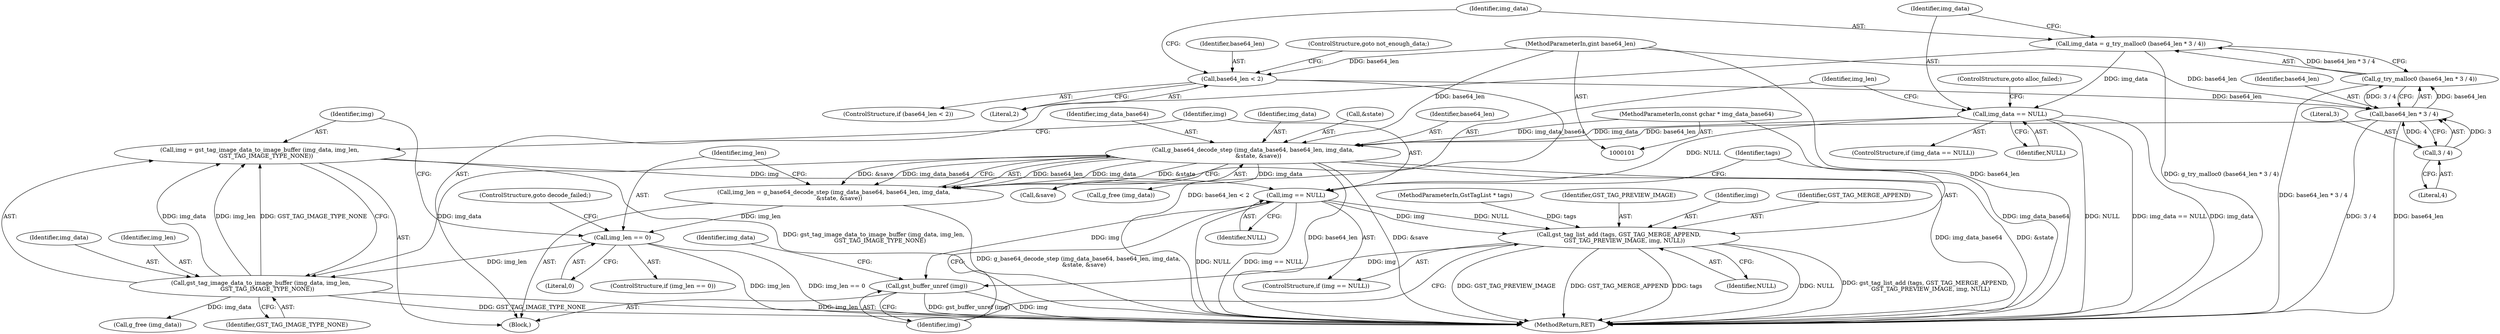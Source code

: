 digraph "0_gstreamer_566583e87147f774e7fc4c78b5f7e61d427e40a9@pointer" {
"1000150" [label="(Call,img = gst_tag_image_data_to_image_buffer (img_data, img_len,\n       GST_TAG_IMAGE_TYPE_NONE))"];
"1000152" [label="(Call,gst_tag_image_data_to_image_buffer (img_data, img_len,\n       GST_TAG_IMAGE_TYPE_NONE))"];
"1000137" [label="(Call,g_base64_decode_step (img_data_base64, base64_len, img_data,\n      &state, &save))"];
"1000103" [label="(MethodParameterIn,const gchar * img_data_base64)"];
"1000125" [label="(Call,base64_len * 3 / 4)"];
"1000118" [label="(Call,base64_len < 2)"];
"1000104" [label="(MethodParameterIn,gint base64_len)"];
"1000127" [label="(Call,3 / 4)"];
"1000131" [label="(Call,img_data == NULL)"];
"1000122" [label="(Call,img_data = g_try_malloc0 (base64_len * 3 / 4))"];
"1000124" [label="(Call,g_try_malloc0 (base64_len * 3 / 4))"];
"1000146" [label="(Call,img_len == 0)"];
"1000135" [label="(Call,img_len = g_base64_decode_step (img_data_base64, base64_len, img_data,\n      &state, &save))"];
"1000157" [label="(Call,img == NULL)"];
"1000160" [label="(Call,gst_tag_list_add (tags, GST_TAG_MERGE_APPEND,\n      GST_TAG_PREVIEW_IMAGE, img, NULL))"];
"1000166" [label="(Call,gst_buffer_unref (img))"];
"1000151" [label="(Identifier,img)"];
"1000122" [label="(Call,img_data = g_try_malloc0 (base64_len * 3 / 4))"];
"1000150" [label="(Call,img = gst_tag_image_data_to_image_buffer (img_data, img_len,\n       GST_TAG_IMAGE_TYPE_NONE))"];
"1000117" [label="(ControlStructure,if (base64_len < 2))"];
"1000155" [label="(Identifier,GST_TAG_IMAGE_TYPE_NONE)"];
"1000154" [label="(Identifier,img_len)"];
"1000143" [label="(Call,&save)"];
"1000186" [label="(Call,g_free (img_data))"];
"1000141" [label="(Call,&state)"];
"1000162" [label="(Identifier,GST_TAG_MERGE_APPEND)"];
"1000161" [label="(Identifier,tags)"];
"1000118" [label="(Call,base64_len < 2)"];
"1000105" [label="(Block,)"];
"1000119" [label="(Identifier,base64_len)"];
"1000128" [label="(Literal,3)"];
"1000160" [label="(Call,gst_tag_list_add (tags, GST_TAG_MERGE_APPEND,\n      GST_TAG_PREVIEW_IMAGE, img, NULL))"];
"1000169" [label="(Identifier,img_data)"];
"1000159" [label="(Identifier,NULL)"];
"1000136" [label="(Identifier,img_len)"];
"1000133" [label="(Identifier,NULL)"];
"1000166" [label="(Call,gst_buffer_unref (img))"];
"1000139" [label="(Identifier,base64_len)"];
"1000121" [label="(ControlStructure,goto not_enough_data;)"];
"1000140" [label="(Identifier,img_data)"];
"1000131" [label="(Call,img_data == NULL)"];
"1000153" [label="(Identifier,img_data)"];
"1000120" [label="(Literal,2)"];
"1000134" [label="(ControlStructure,goto alloc_failed;)"];
"1000103" [label="(MethodParameterIn,const gchar * img_data_base64)"];
"1000130" [label="(ControlStructure,if (img_data == NULL))"];
"1000102" [label="(MethodParameterIn,GstTagList * tags)"];
"1000135" [label="(Call,img_len = g_base64_decode_step (img_data_base64, base64_len, img_data,\n      &state, &save))"];
"1000165" [label="(Identifier,NULL)"];
"1000137" [label="(Call,g_base64_decode_step (img_data_base64, base64_len, img_data,\n      &state, &save))"];
"1000125" [label="(Call,base64_len * 3 / 4)"];
"1000157" [label="(Call,img == NULL)"];
"1000156" [label="(ControlStructure,if (img == NULL))"];
"1000167" [label="(Identifier,img)"];
"1000104" [label="(MethodParameterIn,gint base64_len)"];
"1000147" [label="(Identifier,img_len)"];
"1000138" [label="(Identifier,img_data_base64)"];
"1000152" [label="(Call,gst_tag_image_data_to_image_buffer (img_data, img_len,\n       GST_TAG_IMAGE_TYPE_NONE))"];
"1000145" [label="(ControlStructure,if (img_len == 0))"];
"1000126" [label="(Identifier,base64_len)"];
"1000123" [label="(Identifier,img_data)"];
"1000196" [label="(MethodReturn,RET)"];
"1000149" [label="(ControlStructure,goto decode_failed;)"];
"1000124" [label="(Call,g_try_malloc0 (base64_len * 3 / 4))"];
"1000158" [label="(Identifier,img)"];
"1000127" [label="(Call,3 / 4)"];
"1000129" [label="(Literal,4)"];
"1000168" [label="(Call,g_free (img_data))"];
"1000146" [label="(Call,img_len == 0)"];
"1000148" [label="(Literal,0)"];
"1000163" [label="(Identifier,GST_TAG_PREVIEW_IMAGE)"];
"1000132" [label="(Identifier,img_data)"];
"1000164" [label="(Identifier,img)"];
"1000150" -> "1000105"  [label="AST: "];
"1000150" -> "1000152"  [label="CFG: "];
"1000151" -> "1000150"  [label="AST: "];
"1000152" -> "1000150"  [label="AST: "];
"1000158" -> "1000150"  [label="CFG: "];
"1000150" -> "1000196"  [label="DDG: gst_tag_image_data_to_image_buffer (img_data, img_len,\n       GST_TAG_IMAGE_TYPE_NONE)"];
"1000152" -> "1000150"  [label="DDG: img_data"];
"1000152" -> "1000150"  [label="DDG: img_len"];
"1000152" -> "1000150"  [label="DDG: GST_TAG_IMAGE_TYPE_NONE"];
"1000150" -> "1000157"  [label="DDG: img"];
"1000152" -> "1000155"  [label="CFG: "];
"1000153" -> "1000152"  [label="AST: "];
"1000154" -> "1000152"  [label="AST: "];
"1000155" -> "1000152"  [label="AST: "];
"1000152" -> "1000196"  [label="DDG: img_len"];
"1000152" -> "1000196"  [label="DDG: GST_TAG_IMAGE_TYPE_NONE"];
"1000137" -> "1000152"  [label="DDG: img_data"];
"1000146" -> "1000152"  [label="DDG: img_len"];
"1000152" -> "1000168"  [label="DDG: img_data"];
"1000137" -> "1000135"  [label="AST: "];
"1000137" -> "1000143"  [label="CFG: "];
"1000138" -> "1000137"  [label="AST: "];
"1000139" -> "1000137"  [label="AST: "];
"1000140" -> "1000137"  [label="AST: "];
"1000141" -> "1000137"  [label="AST: "];
"1000143" -> "1000137"  [label="AST: "];
"1000135" -> "1000137"  [label="CFG: "];
"1000137" -> "1000196"  [label="DDG: img_data_base64"];
"1000137" -> "1000196"  [label="DDG: &state"];
"1000137" -> "1000196"  [label="DDG: base64_len"];
"1000137" -> "1000196"  [label="DDG: &save"];
"1000137" -> "1000135"  [label="DDG: base64_len"];
"1000137" -> "1000135"  [label="DDG: img_data"];
"1000137" -> "1000135"  [label="DDG: &state"];
"1000137" -> "1000135"  [label="DDG: &save"];
"1000137" -> "1000135"  [label="DDG: img_data_base64"];
"1000103" -> "1000137"  [label="DDG: img_data_base64"];
"1000125" -> "1000137"  [label="DDG: base64_len"];
"1000104" -> "1000137"  [label="DDG: base64_len"];
"1000131" -> "1000137"  [label="DDG: img_data"];
"1000137" -> "1000186"  [label="DDG: img_data"];
"1000103" -> "1000101"  [label="AST: "];
"1000103" -> "1000196"  [label="DDG: img_data_base64"];
"1000125" -> "1000124"  [label="AST: "];
"1000125" -> "1000127"  [label="CFG: "];
"1000126" -> "1000125"  [label="AST: "];
"1000127" -> "1000125"  [label="AST: "];
"1000124" -> "1000125"  [label="CFG: "];
"1000125" -> "1000196"  [label="DDG: 3 / 4"];
"1000125" -> "1000196"  [label="DDG: base64_len"];
"1000125" -> "1000124"  [label="DDG: base64_len"];
"1000125" -> "1000124"  [label="DDG: 3 / 4"];
"1000118" -> "1000125"  [label="DDG: base64_len"];
"1000104" -> "1000125"  [label="DDG: base64_len"];
"1000127" -> "1000125"  [label="DDG: 3"];
"1000127" -> "1000125"  [label="DDG: 4"];
"1000118" -> "1000117"  [label="AST: "];
"1000118" -> "1000120"  [label="CFG: "];
"1000119" -> "1000118"  [label="AST: "];
"1000120" -> "1000118"  [label="AST: "];
"1000121" -> "1000118"  [label="CFG: "];
"1000123" -> "1000118"  [label="CFG: "];
"1000118" -> "1000196"  [label="DDG: base64_len < 2"];
"1000104" -> "1000118"  [label="DDG: base64_len"];
"1000104" -> "1000101"  [label="AST: "];
"1000104" -> "1000196"  [label="DDG: base64_len"];
"1000127" -> "1000129"  [label="CFG: "];
"1000128" -> "1000127"  [label="AST: "];
"1000129" -> "1000127"  [label="AST: "];
"1000131" -> "1000130"  [label="AST: "];
"1000131" -> "1000133"  [label="CFG: "];
"1000132" -> "1000131"  [label="AST: "];
"1000133" -> "1000131"  [label="AST: "];
"1000134" -> "1000131"  [label="CFG: "];
"1000136" -> "1000131"  [label="CFG: "];
"1000131" -> "1000196"  [label="DDG: img_data"];
"1000131" -> "1000196"  [label="DDG: NULL"];
"1000131" -> "1000196"  [label="DDG: img_data == NULL"];
"1000122" -> "1000131"  [label="DDG: img_data"];
"1000131" -> "1000157"  [label="DDG: NULL"];
"1000122" -> "1000105"  [label="AST: "];
"1000122" -> "1000124"  [label="CFG: "];
"1000123" -> "1000122"  [label="AST: "];
"1000124" -> "1000122"  [label="AST: "];
"1000132" -> "1000122"  [label="CFG: "];
"1000122" -> "1000196"  [label="DDG: g_try_malloc0 (base64_len * 3 / 4)"];
"1000124" -> "1000122"  [label="DDG: base64_len * 3 / 4"];
"1000124" -> "1000196"  [label="DDG: base64_len * 3 / 4"];
"1000146" -> "1000145"  [label="AST: "];
"1000146" -> "1000148"  [label="CFG: "];
"1000147" -> "1000146"  [label="AST: "];
"1000148" -> "1000146"  [label="AST: "];
"1000149" -> "1000146"  [label="CFG: "];
"1000151" -> "1000146"  [label="CFG: "];
"1000146" -> "1000196"  [label="DDG: img_len == 0"];
"1000146" -> "1000196"  [label="DDG: img_len"];
"1000135" -> "1000146"  [label="DDG: img_len"];
"1000135" -> "1000105"  [label="AST: "];
"1000136" -> "1000135"  [label="AST: "];
"1000147" -> "1000135"  [label="CFG: "];
"1000135" -> "1000196"  [label="DDG: g_base64_decode_step (img_data_base64, base64_len, img_data,\n      &state, &save)"];
"1000157" -> "1000156"  [label="AST: "];
"1000157" -> "1000159"  [label="CFG: "];
"1000158" -> "1000157"  [label="AST: "];
"1000159" -> "1000157"  [label="AST: "];
"1000161" -> "1000157"  [label="CFG: "];
"1000167" -> "1000157"  [label="CFG: "];
"1000157" -> "1000196"  [label="DDG: NULL"];
"1000157" -> "1000196"  [label="DDG: img == NULL"];
"1000157" -> "1000160"  [label="DDG: img"];
"1000157" -> "1000160"  [label="DDG: NULL"];
"1000157" -> "1000166"  [label="DDG: img"];
"1000160" -> "1000156"  [label="AST: "];
"1000160" -> "1000165"  [label="CFG: "];
"1000161" -> "1000160"  [label="AST: "];
"1000162" -> "1000160"  [label="AST: "];
"1000163" -> "1000160"  [label="AST: "];
"1000164" -> "1000160"  [label="AST: "];
"1000165" -> "1000160"  [label="AST: "];
"1000167" -> "1000160"  [label="CFG: "];
"1000160" -> "1000196"  [label="DDG: gst_tag_list_add (tags, GST_TAG_MERGE_APPEND,\n      GST_TAG_PREVIEW_IMAGE, img, NULL)"];
"1000160" -> "1000196"  [label="DDG: GST_TAG_PREVIEW_IMAGE"];
"1000160" -> "1000196"  [label="DDG: GST_TAG_MERGE_APPEND"];
"1000160" -> "1000196"  [label="DDG: tags"];
"1000160" -> "1000196"  [label="DDG: NULL"];
"1000102" -> "1000160"  [label="DDG: tags"];
"1000160" -> "1000166"  [label="DDG: img"];
"1000166" -> "1000105"  [label="AST: "];
"1000166" -> "1000167"  [label="CFG: "];
"1000167" -> "1000166"  [label="AST: "];
"1000169" -> "1000166"  [label="CFG: "];
"1000166" -> "1000196"  [label="DDG: gst_buffer_unref (img)"];
"1000166" -> "1000196"  [label="DDG: img"];
}
